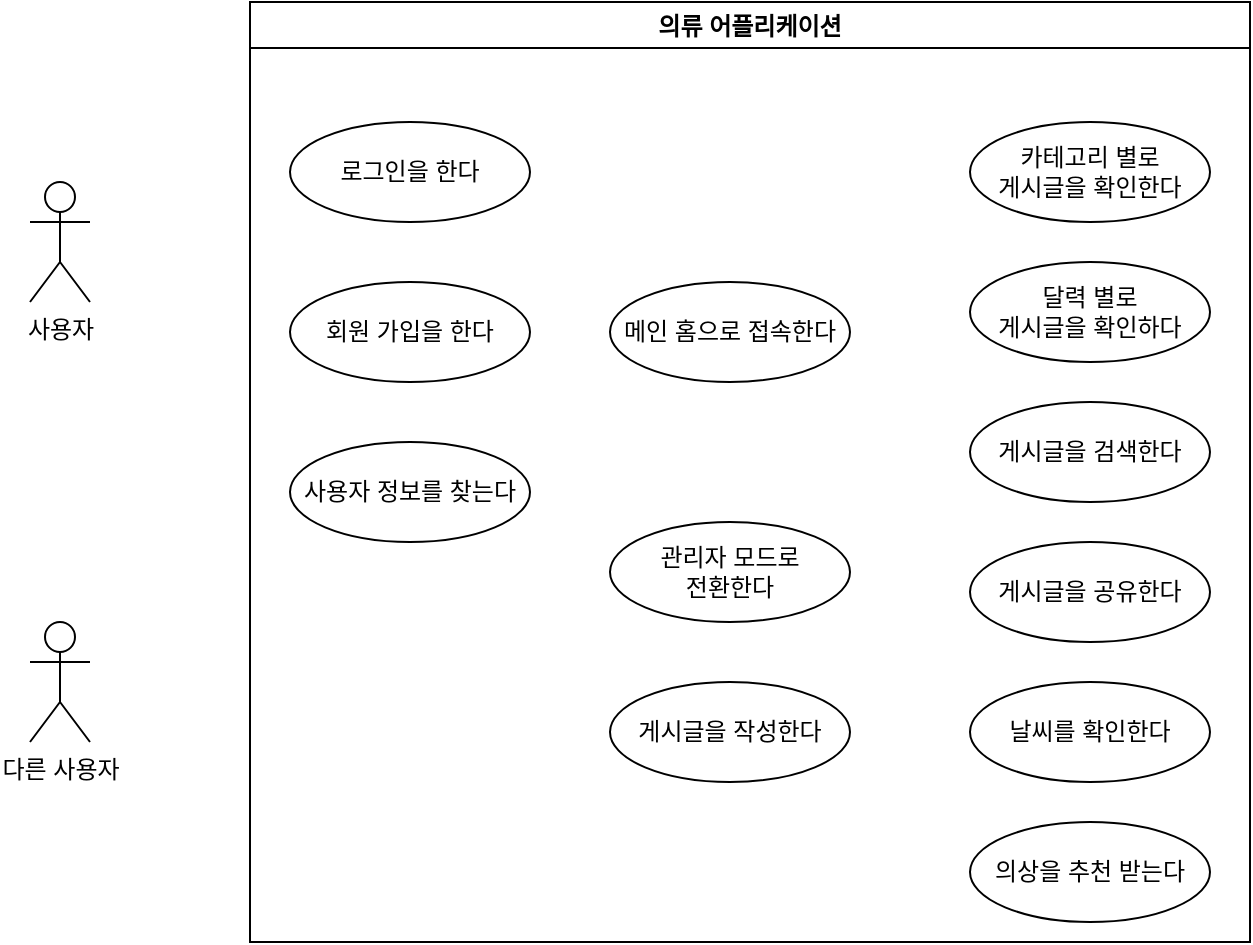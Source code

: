 <mxfile version="17.4.4" type="github">
  <diagram id="knMXWCGG6_-gHdy01Hyh" name="Page-1">
    <mxGraphModel dx="1216" dy="619" grid="1" gridSize="10" guides="1" tooltips="1" connect="1" arrows="1" fold="1" page="1" pageScale="1" pageWidth="827" pageHeight="1169" math="0" shadow="0">
      <root>
        <mxCell id="0" />
        <mxCell id="1" parent="0" />
        <mxCell id="GIMM10E1bogJqhe_hlqj-3" value="의류 어플리케이션" style="swimlane;" vertex="1" parent="1">
          <mxGeometry x="220" y="80" width="500" height="470" as="geometry" />
        </mxCell>
        <mxCell id="GIMM10E1bogJqhe_hlqj-4" value="로그인을 한다" style="ellipse;whiteSpace=wrap;html=1;" vertex="1" parent="GIMM10E1bogJqhe_hlqj-3">
          <mxGeometry x="20" y="60" width="120" height="50" as="geometry" />
        </mxCell>
        <mxCell id="GIMM10E1bogJqhe_hlqj-6" value="회원 가입을 한다" style="ellipse;whiteSpace=wrap;html=1;" vertex="1" parent="GIMM10E1bogJqhe_hlqj-3">
          <mxGeometry x="20" y="140" width="120" height="50" as="geometry" />
        </mxCell>
        <mxCell id="GIMM10E1bogJqhe_hlqj-7" value="사용자 정보를 찾는다" style="ellipse;whiteSpace=wrap;html=1;" vertex="1" parent="GIMM10E1bogJqhe_hlqj-3">
          <mxGeometry x="20" y="220" width="120" height="50" as="geometry" />
        </mxCell>
        <mxCell id="GIMM10E1bogJqhe_hlqj-8" value="메인 홈으로 접속한다" style="ellipse;whiteSpace=wrap;html=1;" vertex="1" parent="GIMM10E1bogJqhe_hlqj-3">
          <mxGeometry x="180" y="140" width="120" height="50" as="geometry" />
        </mxCell>
        <mxCell id="GIMM10E1bogJqhe_hlqj-9" value="관리자 모드로&lt;br&gt;전환한다" style="ellipse;whiteSpace=wrap;html=1;" vertex="1" parent="GIMM10E1bogJqhe_hlqj-3">
          <mxGeometry x="180" y="260" width="120" height="50" as="geometry" />
        </mxCell>
        <mxCell id="GIMM10E1bogJqhe_hlqj-10" value="게시글을 작성한다" style="ellipse;whiteSpace=wrap;html=1;" vertex="1" parent="GIMM10E1bogJqhe_hlqj-3">
          <mxGeometry x="180" y="340" width="120" height="50" as="geometry" />
        </mxCell>
        <mxCell id="GIMM10E1bogJqhe_hlqj-11" value="카테고리 별로&lt;br&gt;게시글을 확인한다" style="ellipse;whiteSpace=wrap;html=1;" vertex="1" parent="GIMM10E1bogJqhe_hlqj-3">
          <mxGeometry x="360" y="60" width="120" height="50" as="geometry" />
        </mxCell>
        <mxCell id="GIMM10E1bogJqhe_hlqj-12" value="달력 별로&lt;br&gt;게시글을 확인하다" style="ellipse;whiteSpace=wrap;html=1;" vertex="1" parent="GIMM10E1bogJqhe_hlqj-3">
          <mxGeometry x="360" y="130" width="120" height="50" as="geometry" />
        </mxCell>
        <mxCell id="GIMM10E1bogJqhe_hlqj-13" value="게시글을 검색한다" style="ellipse;whiteSpace=wrap;html=1;" vertex="1" parent="GIMM10E1bogJqhe_hlqj-3">
          <mxGeometry x="360" y="200" width="120" height="50" as="geometry" />
        </mxCell>
        <mxCell id="GIMM10E1bogJqhe_hlqj-14" value="게시글을 공유한다" style="ellipse;whiteSpace=wrap;html=1;" vertex="1" parent="GIMM10E1bogJqhe_hlqj-3">
          <mxGeometry x="360" y="270" width="120" height="50" as="geometry" />
        </mxCell>
        <mxCell id="GIMM10E1bogJqhe_hlqj-15" value="날씨를 확인한다" style="ellipse;whiteSpace=wrap;html=1;" vertex="1" parent="GIMM10E1bogJqhe_hlqj-3">
          <mxGeometry x="360" y="340" width="120" height="50" as="geometry" />
        </mxCell>
        <mxCell id="GIMM10E1bogJqhe_hlqj-16" value="의상을 추천 받는다" style="ellipse;whiteSpace=wrap;html=1;" vertex="1" parent="GIMM10E1bogJqhe_hlqj-3">
          <mxGeometry x="360" y="410" width="120" height="50" as="geometry" />
        </mxCell>
        <mxCell id="GIMM10E1bogJqhe_hlqj-17" value="사용자" style="shape=umlActor;verticalLabelPosition=bottom;verticalAlign=top;html=1;" vertex="1" parent="1">
          <mxGeometry x="110" y="170" width="30" height="60" as="geometry" />
        </mxCell>
        <mxCell id="GIMM10E1bogJqhe_hlqj-22" value="다른 사용자" style="shape=umlActor;verticalLabelPosition=bottom;verticalAlign=top;html=1;" vertex="1" parent="1">
          <mxGeometry x="110" y="390" width="30" height="60" as="geometry" />
        </mxCell>
      </root>
    </mxGraphModel>
  </diagram>
</mxfile>
